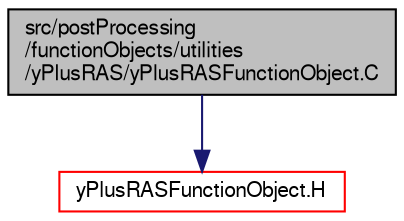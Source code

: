 digraph "src/postProcessing/functionObjects/utilities/yPlusRAS/yPlusRASFunctionObject.C"
{
  bgcolor="transparent";
  edge [fontname="FreeSans",fontsize="10",labelfontname="FreeSans",labelfontsize="10"];
  node [fontname="FreeSans",fontsize="10",shape=record];
  Node0 [label="src/postProcessing\l/functionObjects/utilities\l/yPlusRAS/yPlusRASFunctionObject.C",height=0.2,width=0.4,color="black", fillcolor="grey75", style="filled", fontcolor="black"];
  Node0 -> Node1 [color="midnightblue",fontsize="10",style="solid",fontname="FreeSans"];
  Node1 [label="yPlusRASFunctionObject.H",height=0.2,width=0.4,color="red",URL="$a13940.html"];
}
